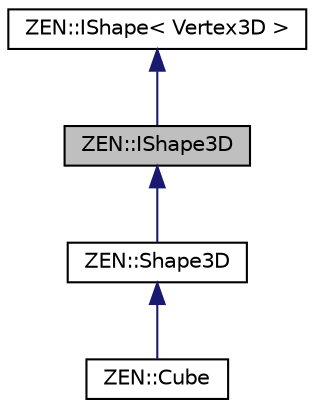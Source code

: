 digraph "ZEN::IShape3D"
{
 // LATEX_PDF_SIZE
  edge [fontname="Helvetica",fontsize="10",labelfontname="Helvetica",labelfontsize="10"];
  node [fontname="Helvetica",fontsize="10",shape=record];
  Node1 [label="ZEN::IShape3D",height=0.2,width=0.4,color="black", fillcolor="grey75", style="filled", fontcolor="black",tooltip=" "];
  Node2 -> Node1 [dir="back",color="midnightblue",fontsize="10",style="solid",fontname="Helvetica"];
  Node2 [label="ZEN::IShape\< Vertex3D \>",height=0.2,width=0.4,color="black", fillcolor="white", style="filled",URL="$classZEN_1_1IShape.html",tooltip=" "];
  Node1 -> Node3 [dir="back",color="midnightblue",fontsize="10",style="solid",fontname="Helvetica"];
  Node3 [label="ZEN::Shape3D",height=0.2,width=0.4,color="black", fillcolor="white", style="filled",URL="$classZEN_1_1Shape3D.html",tooltip=" "];
  Node3 -> Node4 [dir="back",color="midnightblue",fontsize="10",style="solid",fontname="Helvetica"];
  Node4 [label="ZEN::Cube",height=0.2,width=0.4,color="black", fillcolor="white", style="filled",URL="$classZEN_1_1Cube.html",tooltip=" "];
}
